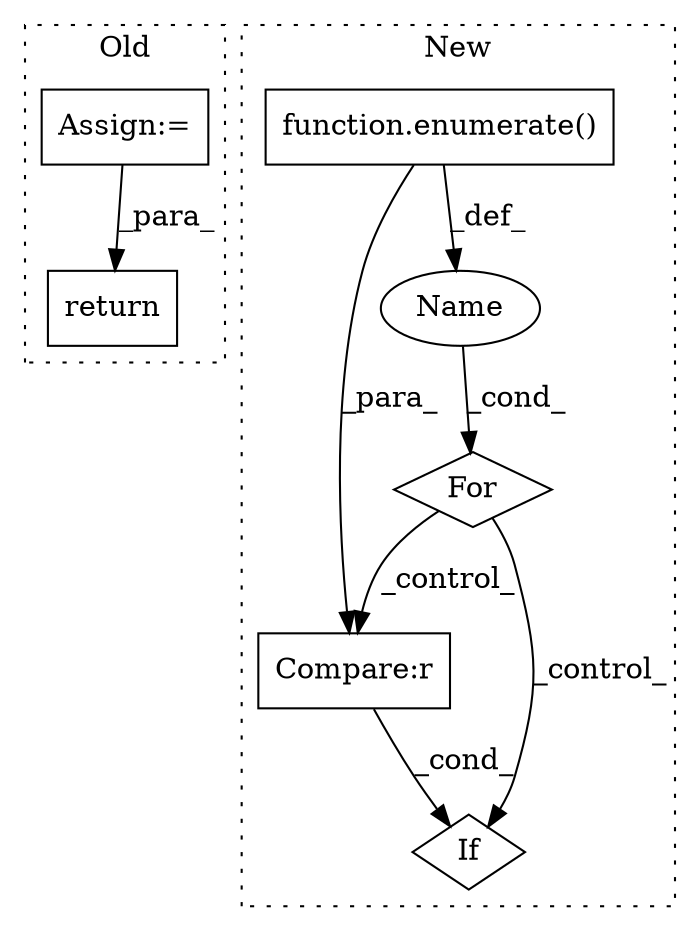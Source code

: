 digraph G {
subgraph cluster0 {
1 [label="return" a="93" s="4929" l="7" shape="box"];
7 [label="Assign:=" a="68" s="4899" l="3" shape="box"];
label = "Old";
style="dotted";
}
subgraph cluster1 {
2 [label="function.enumerate()" a="75" s="3110,3129" l="10,1" shape="box"];
3 [label="If" a="96" s="3144,3168" l="3,18" shape="diamond"];
4 [label="Compare:r" a="40" s="3147" l="21" shape="box"];
5 [label="Name" a="87" s="3105" l="1" shape="ellipse"];
6 [label="For" a="107" s="3098,3130" l="4,14" shape="diamond"];
label = "New";
style="dotted";
}
2 -> 5 [label="_def_"];
2 -> 4 [label="_para_"];
4 -> 3 [label="_cond_"];
5 -> 6 [label="_cond_"];
6 -> 4 [label="_control_"];
6 -> 3 [label="_control_"];
7 -> 1 [label="_para_"];
}